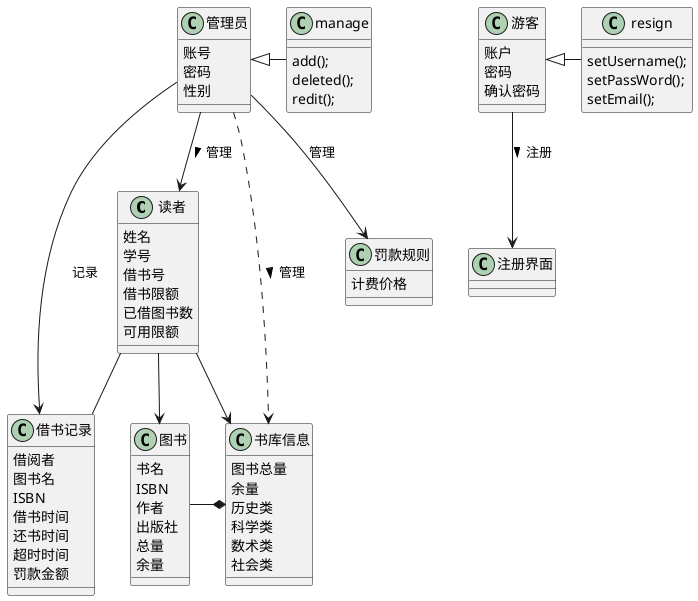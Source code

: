 @startuml
class 读者{
姓名
学号
借书号
借书限额
已借图书数
可用限额
}

class 管理员{
账号
密码
性别
}

class 游客{
 账户
 密码
 确认密码
}

class 书库信息{
图书总量
余量
历史类
科学类
数术类
社会类
}
class 图书{
书名
ISBN
作者
出版社
总量
余量
}
class 借书记录{
借阅者
图书名
ISBN
借书时间
还书时间
超时时间
罚款金额
}
class 罚款规则{
计费价格
}

管理员 --> 读者 : 管理 >
管理员 ..> 书库信息 :管理 >
管理员->借书记录:记录
管理员-->罚款规则:管理
读者-->图书
读者->书库信息
读者--借书记录
游客-->注册界面:注册 >
图书-*书库信息
管理员<|- manage
object manage{
add();
deleted();
redit();
}
游客<|- resign
object resign{
setUsername();
setPassWord();
setEmail();
}

@enduml

